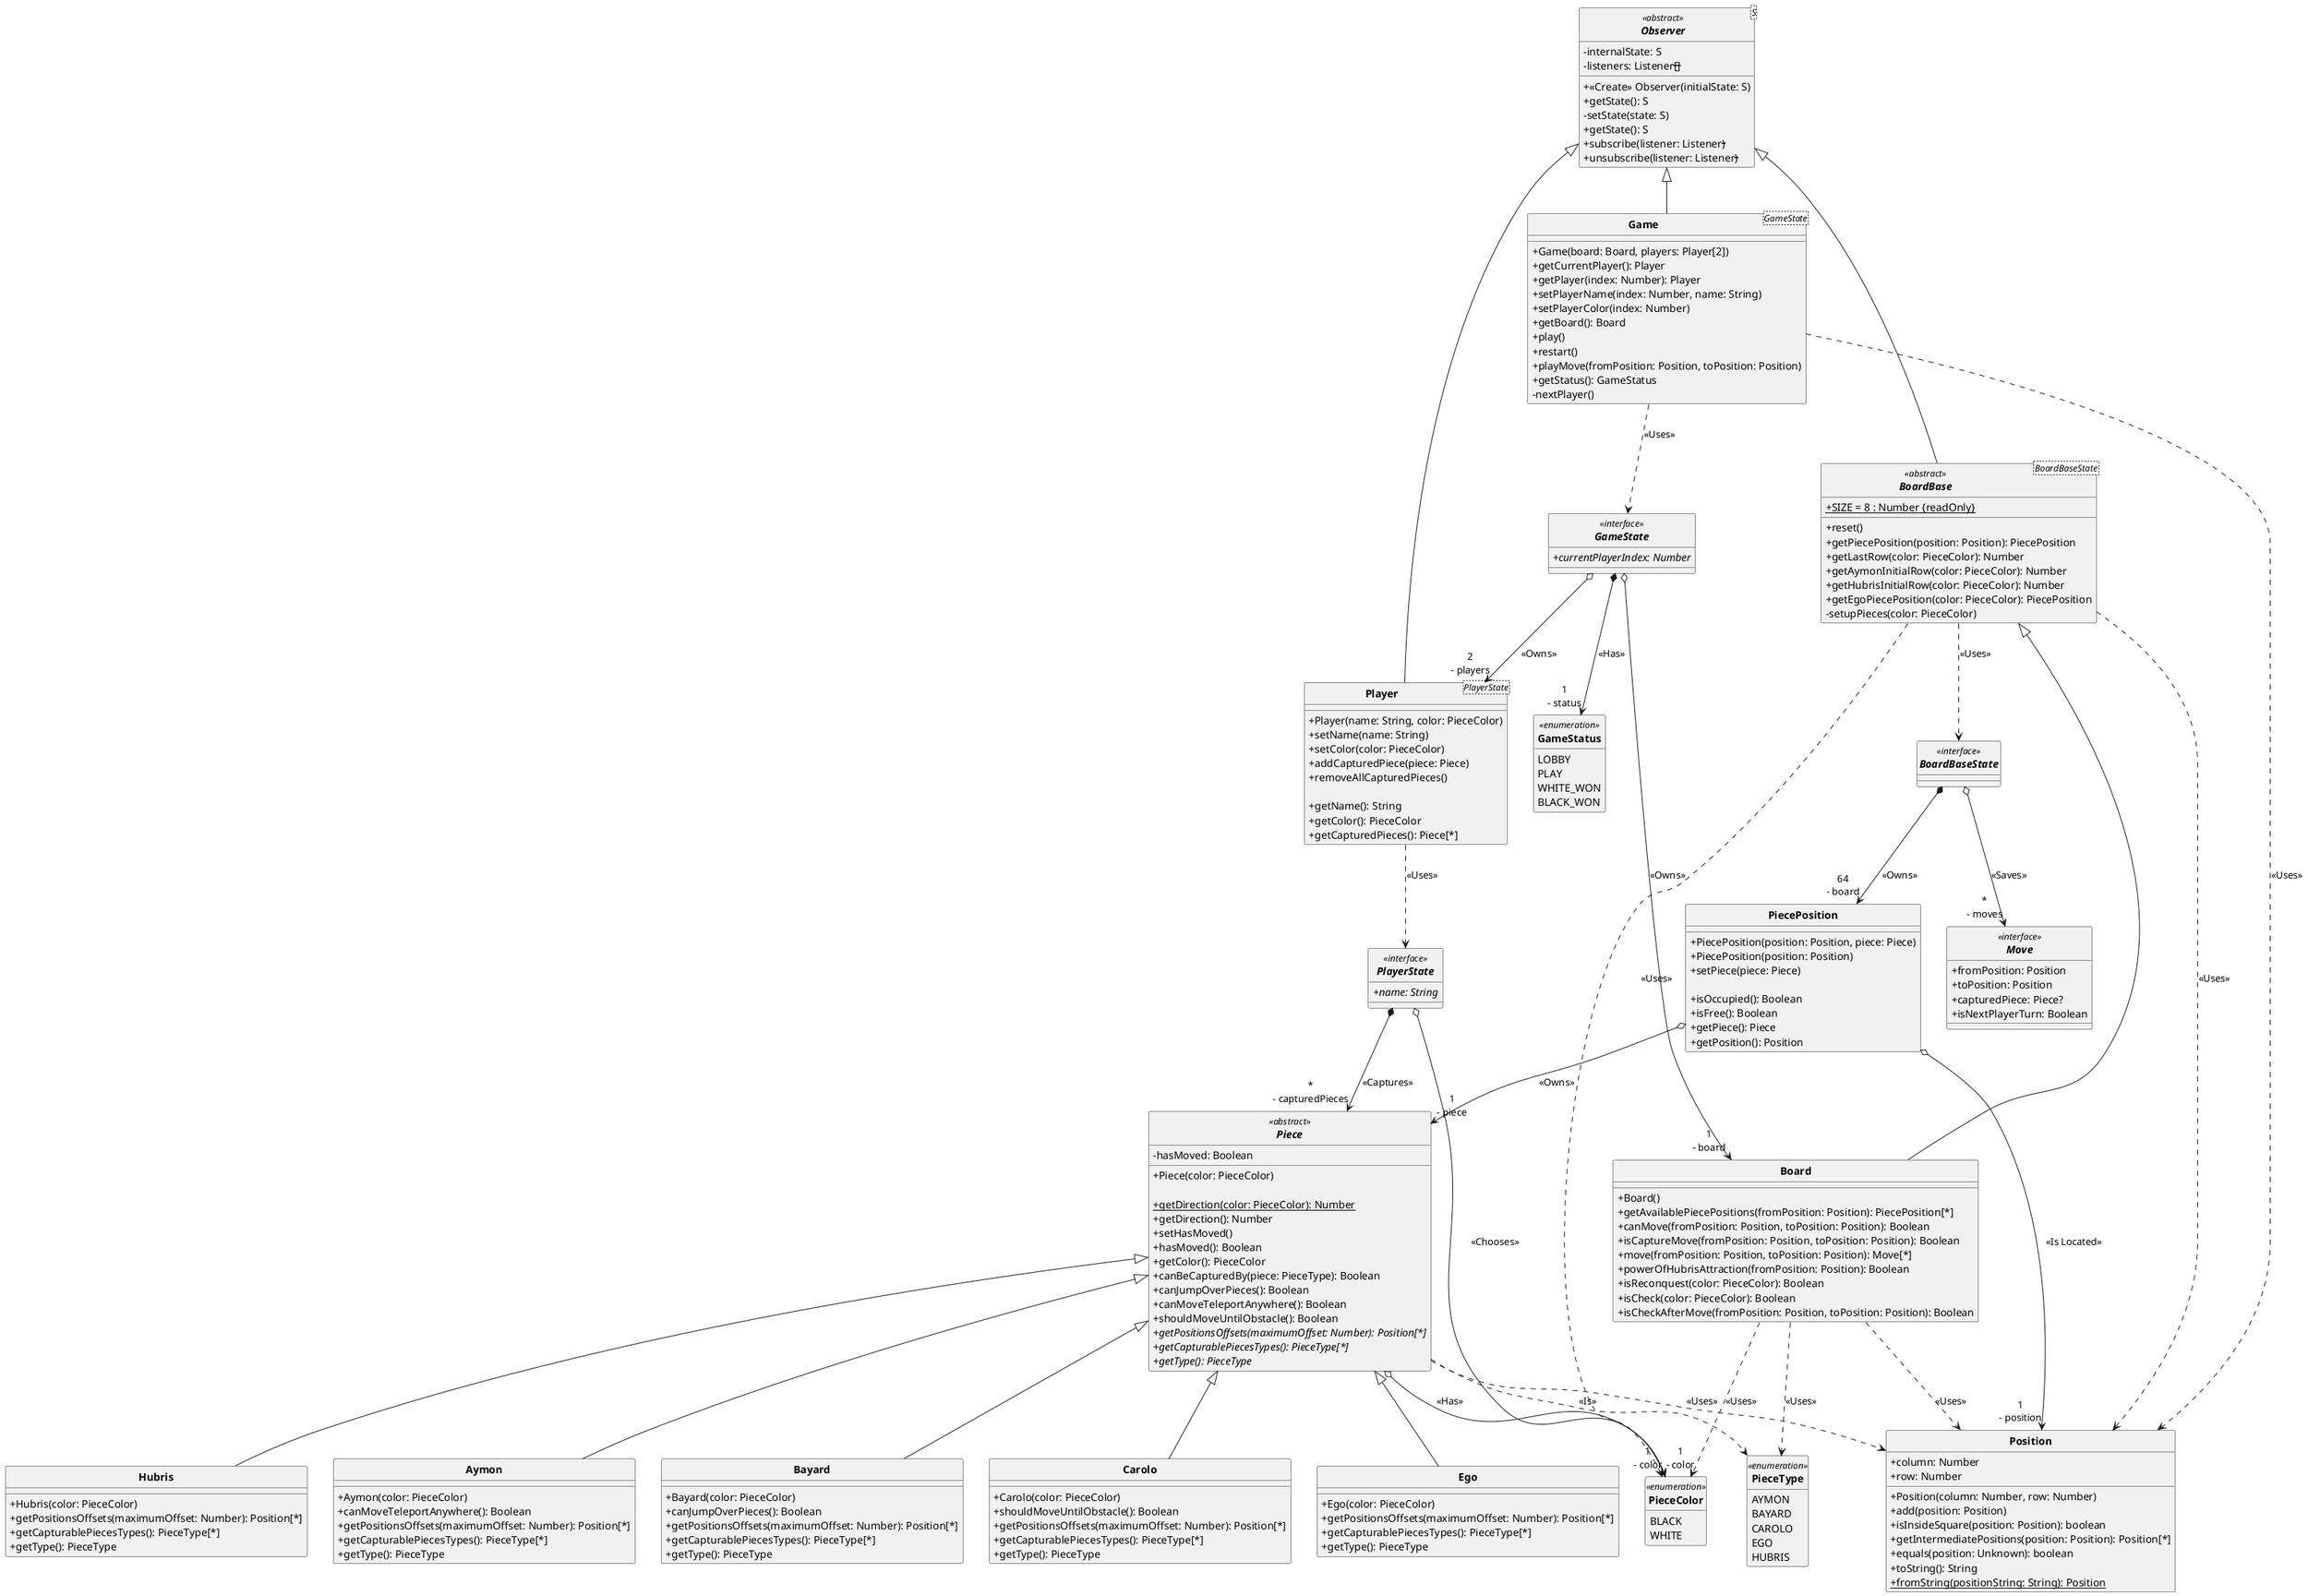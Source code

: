 @startuml UML

skinparam style strictuml
skinparam classAttributeIconSize 0
skinparam classFontStyle Bold
hide enum methods

enum GameStatus <<enumeration>> {
  LOBBY
  PLAY
  WHITE_WON
  BLACK_WON
}

interface GameState <<interface>> {
  {field} + currentPlayerIndex: Number {abstract}
}
GameState o--> "1\n- board" Board : <<Owns>>
GameState o--> "2\n- players" Player : <<Owns>>
GameState *--> "1\n- status" GameStatus : <<Has>>

class Game<GameState> extends Observer {
  {method} + Game(board: Board, players: Player[2])
  {method} + getCurrentPlayer(): Player
  {method} + getPlayer(index: Number): Player
  {method} + setPlayerName(index: Number, name: String)
  {method} + setPlayerColor(index: Number)
  {method} + getBoard(): Board
  {method} + play()
  {method} + restart()
  {method} + playMove(fromPosition: Position, toPosition: Position)
  {method} + getStatus(): GameStatus
  {method} - nextPlayer()
}
Game ..> GameState : <<Uses>>
Game ..> Position : <<Uses>>

interface PlayerState <<interface>> {
  {field} + name: String {abstract}
}
PlayerState o--> "1\n- color" PieceColor : <<Chooses>>
PlayerState *--> "*\n- capturedPieces" Piece : <<Captures>>

class Player<PlayerState> extends Observer {
  {method} + Player(name: String, color: PieceColor)
  {method} + setName(name: String)
  {method} + setColor(color: PieceColor)
  {method} + addCapturedPiece(piece: Piece)
  {method} + removeAllCapturedPieces()

  {method} + getName(): String
  {method} + getColor(): PieceColor
  {method} + getCapturedPieces(): Piece[*]
}
Player ..> PlayerState : <<Uses>>

enum PieceType <<enumeration>> {
  AYMON
  BAYARD
  CAROLO
  EGO
  HUBRIS
}

enum PieceColor <<enumeration>> {
  BLACK
  WHITE

  {method} + getOpposite(): PieceColor
}

abstract class Piece <<abstract>> {
  {field} - hasMoved: Boolean

  {method} + Piece(color: PieceColor)

  {method} + getDirection(color: PieceColor): Number {static}
  {method} + getDirection(): Number
  {method} + setHasMoved()
  {method} + hasMoved(): Boolean
  {method} + getColor(): PieceColor
  {method} + canBeCapturedBy(piece: PieceType): Boolean
  {method} + canJumpOverPieces(): Boolean
  {method} + canMoveTeleportAnywhere(): Boolean
  {method} + shouldMoveUntilObstacle(): Boolean
  {method} + getPositionsOffsets(maximumOffset: Number): Position[*] {abstract}
  {method} + getCapturablePiecesTypes(): PieceType[*] {abstract}
  {method} + getType(): PieceType {abstract}
}
Piece o--> "1\n- color" PieceColor : <<Has>>
Piece ..> Position : <<Uses>>
Piece ..> PieceType : <<Is>>

class Aymon extends Piece {
  {method} + Aymon(color: PieceColor)
  {method} + canMoveTeleportAnywhere(): Boolean
  {method} + getPositionsOffsets(maximumOffset: Number): Position[*]
  {method} + getCapturablePiecesTypes(): PieceType[*]
  {method} + getType(): PieceType
}

class Bayard extends Piece {
  {method} + Bayard(color: PieceColor)
  {method} + canJumpOverPieces(): Boolean
  {method} + getPositionsOffsets(maximumOffset: Number): Position[*]
  {method} + getCapturablePiecesTypes(): PieceType[*]
  {method} + getType(): PieceType
}

class Carolo extends Piece {
  {method} + Carolo(color: PieceColor)
  {method} + shouldMoveUntilObstacle(): Boolean
  {method} + getPositionsOffsets(maximumOffset: Number): Position[*]
  {method} + getCapturablePiecesTypes(): PieceType[*]
  {method} + getType(): PieceType
}

class Ego extends Piece {
  {method} + Ego(color: PieceColor)
  {method} + getPositionsOffsets(maximumOffset: Number): Position[*]
  {method} + getCapturablePiecesTypes(): PieceType[*]
  {method} + getType(): PieceType
}

class Hubris extends Piece {
  {method} + Hubris(color: PieceColor)
  {method} + getPositionsOffsets(maximumOffset: Number): Position[*]
  {method} + getCapturablePiecesTypes(): PieceType[*]
  {method} + getType(): PieceType
}

interface BoardBaseState <<interface>> {}
BoardBaseState *--> "64\n- board" PiecePosition : <<Owns>>
BoardBaseState o--> "*\n- moves" Move : <<Saves>>

abstract class BoardBase<BoardBaseState> <<abstract>> extends Observer {
  {field} + {static} SIZE = 8 : Number {readOnly}

  {method} + reset()
  {method} + getPiecePosition(position: Position): PiecePosition
  {method} + getLastRow(color: PieceColor): Number
  {method} + getAymonInitialRow(color: PieceColor): Number
  {method} + getHubrisInitialRow(color: PieceColor): Number
  {method} + getEgoPiecePosition(color: PieceColor): PiecePosition
  {method} - setupPieces(color: PieceColor)
}
BoardBase ..> BoardBaseState : <<Uses>>
BoardBase ..> Position : <<Uses>>
BoardBase ..> PieceColor : <<Uses>>

class Board extends BoardBase {
  {method} + Board()
  {method} + getAvailablePiecePositions(fromPosition: Position): PiecePosition[*]
  {method} + canMove(fromPosition: Position, toPosition: Position): Boolean
  {method} + isCaptureMove(fromPosition: Position, toPosition: Position): Boolean
  {method} + move(fromPosition: Position, toPosition: Position): Move[*]
  {method} + powerOfHubrisAttraction(fromPosition: Position): Boolean
  {method} + isReconquest(color: PieceColor): Boolean
  {method} + isCheck(color: PieceColor): Boolean
  {method} + isCheckAfterMove(fromPosition: Position, toPosition: Position): Boolean
}
Board ..> Position : <<Uses>>
Board ..> PieceColor : <<Uses>>
Board ..> PieceType : <<Uses>>

interface Move <<interface>> {
  {field} + fromPosition: Position
  {field} + toPosition: Position
  {field} + capturedPiece: Piece?
  {field} + isNextPlayerTurn: Boolean
}

class Position {
  {field} + column: Number
  {field} + row: Number

  {method} + Position(column: Number, row: Number)
  {method} + add(position: Position)
  {method} + isInsideSquare(position: Position): boolean
  {method} + getIntermediatePositions(position: Position): Position[*]
  {method} + equals(position: Unknown): boolean
  {method} + toString(): String
  {method} + fromString(positionString: String): Position {static}
}

class PiecePosition {
  {method} + PiecePosition(position: Position, piece: Piece)
  {method} + PiecePosition(position: Position)
  {method} + setPiece(piece: Piece)

  {method} + isOccupied(): Boolean
  {method} + isFree(): Boolean
  {method} + getPiece(): Piece
  {method} + getPosition(): Position
}
PiecePosition o--> "1\n- piece" Piece : <<Owns>>
PiecePosition o--> "1\n- position" Position : <<Is Located>>

abstract class Observer<S> <<abstract>> {
  {field} - internalState: S
  {field} - listeners: Listener<S>[]

  {method} + <<Create>> Observer(initialState: S)
  {method} + getState(): S
  {method} - setState(state: S)
  {method} + getState(): S
  {method} + subscribe(listener: Listener<S>)
  {method} + unsubscribe(listener: Listener<S>)
}

@enduml
